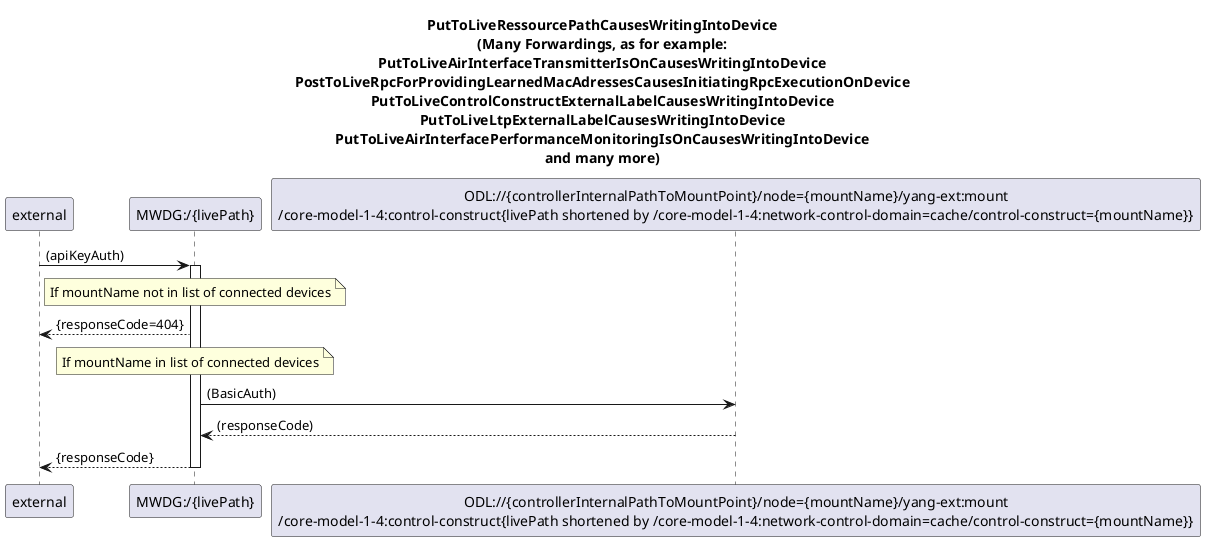@startuml 1xy_PutToLiveRessourcePath
skinparam responseMessageBelowArrow true

title 
PutToLiveRessourcePathCausesWritingIntoDevice
(Many Forwardings, as for example:
PutToLiveAirInterfaceTransmitterIsOnCausesWritingIntoDevice
PostToLiveRpcForProvidingLearnedMacAdressesCausesInitiatingRpcExecutionOnDevice
PutToLiveControlConstructExternalLabelCausesWritingIntoDevice
PutToLiveLtpExternalLabelCausesWritingIntoDevice
PutToLiveAirInterfacePerformanceMonitoringIsOnCausesWritingIntoDevice
and many more)
end title

participant "external" as requestor
participant "MWDG:/{livePath}" as LivePath
participant "ODL://{controllerInternalPathToMountPoint}/node={mountName}/yang-ext:mount\n/core-model-1-4:control-construct{livePath shortened by /core-model-1-4:network-control-domain=cache/control-construct={mountName}}" as OdlControlConstructClass

requestor -> LivePath: (apiKeyAuth)
activate LivePath

note over LivePath
If mountName not in list of connected devices
end note
LivePath --> requestor: {responseCode=404}

note over LivePath
If mountName in list of connected devices
end note
LivePath -> OdlControlConstructClass: (BasicAuth)
OdlControlConstructClass --> LivePath: (responseCode)

LivePath --> requestor: {responseCode}

deactivate LivePath

@enduml



